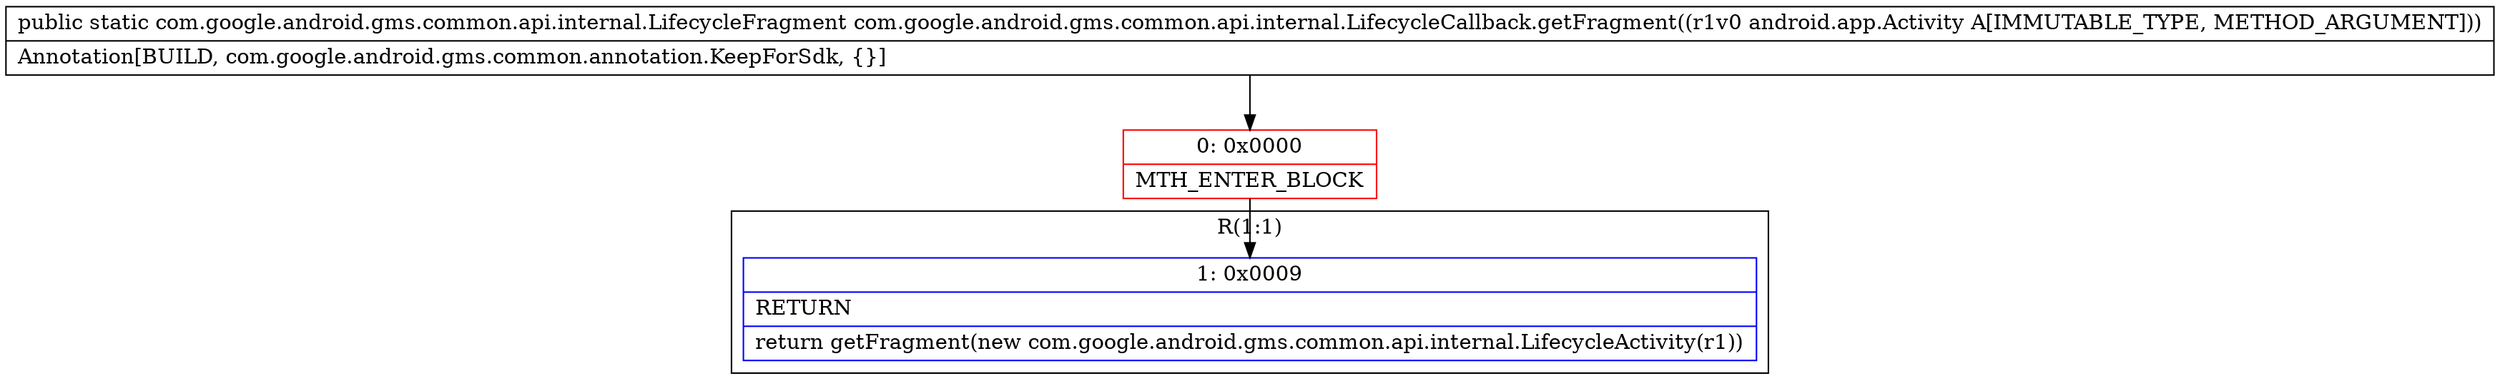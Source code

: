 digraph "CFG forcom.google.android.gms.common.api.internal.LifecycleCallback.getFragment(Landroid\/app\/Activity;)Lcom\/google\/android\/gms\/common\/api\/internal\/LifecycleFragment;" {
subgraph cluster_Region_1508541614 {
label = "R(1:1)";
node [shape=record,color=blue];
Node_1 [shape=record,label="{1\:\ 0x0009|RETURN\l|return getFragment(new com.google.android.gms.common.api.internal.LifecycleActivity(r1))\l}"];
}
Node_0 [shape=record,color=red,label="{0\:\ 0x0000|MTH_ENTER_BLOCK\l}"];
MethodNode[shape=record,label="{public static com.google.android.gms.common.api.internal.LifecycleFragment com.google.android.gms.common.api.internal.LifecycleCallback.getFragment((r1v0 android.app.Activity A[IMMUTABLE_TYPE, METHOD_ARGUMENT]))  | Annotation[BUILD, com.google.android.gms.common.annotation.KeepForSdk, \{\}]\l}"];
MethodNode -> Node_0;
Node_0 -> Node_1;
}

